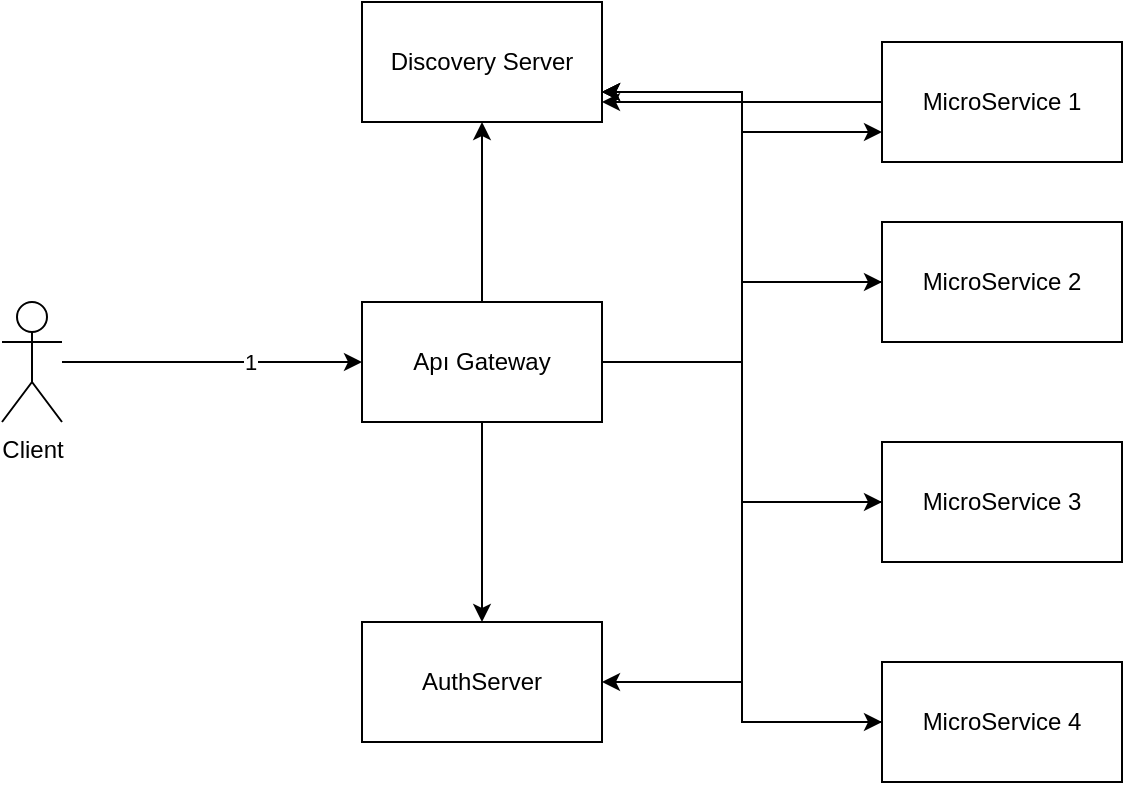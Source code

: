 <mxfile version="20.7.4" type="device"><diagram id="AZKpe_ok_IRK2yjdRJuI" name="Sayfa -1"><mxGraphModel dx="1434" dy="788" grid="1" gridSize="10" guides="1" tooltips="1" connect="1" arrows="1" fold="1" page="1" pageScale="1" pageWidth="827" pageHeight="1169" math="0" shadow="0"><root><mxCell id="0"/><mxCell id="1" parent="0"/><mxCell id="vX0AEayF0f4q2FYsVmhg-3" style="edgeStyle=orthogonalEdgeStyle;rounded=0;orthogonalLoop=1;jettySize=auto;html=1;entryX=0;entryY=0.5;entryDx=0;entryDy=0;" edge="1" parent="1" source="vX0AEayF0f4q2FYsVmhg-1" target="vX0AEayF0f4q2FYsVmhg-2"><mxGeometry relative="1" as="geometry"/></mxCell><mxCell id="vX0AEayF0f4q2FYsVmhg-6" value="1" style="edgeLabel;html=1;align=center;verticalAlign=middle;resizable=0;points=[];" vertex="1" connectable="0" parent="vX0AEayF0f4q2FYsVmhg-3"><mxGeometry x="0.253" relative="1" as="geometry"><mxPoint as="offset"/></mxGeometry></mxCell><mxCell id="vX0AEayF0f4q2FYsVmhg-1" value="Client" style="shape=umlActor;verticalLabelPosition=bottom;verticalAlign=top;html=1;outlineConnect=0;" vertex="1" parent="1"><mxGeometry x="50" y="250" width="30" height="60" as="geometry"/></mxCell><mxCell id="vX0AEayF0f4q2FYsVmhg-5" style="edgeStyle=orthogonalEdgeStyle;rounded=0;orthogonalLoop=1;jettySize=auto;html=1;entryX=0.5;entryY=0;entryDx=0;entryDy=0;" edge="1" parent="1" source="vX0AEayF0f4q2FYsVmhg-2" target="vX0AEayF0f4q2FYsVmhg-4"><mxGeometry relative="1" as="geometry"/></mxCell><mxCell id="vX0AEayF0f4q2FYsVmhg-16" style="edgeStyle=orthogonalEdgeStyle;rounded=0;orthogonalLoop=1;jettySize=auto;html=1;entryX=0.5;entryY=1;entryDx=0;entryDy=0;" edge="1" parent="1" source="vX0AEayF0f4q2FYsVmhg-2" target="vX0AEayF0f4q2FYsVmhg-11"><mxGeometry relative="1" as="geometry"/></mxCell><mxCell id="vX0AEayF0f4q2FYsVmhg-17" style="edgeStyle=orthogonalEdgeStyle;rounded=0;orthogonalLoop=1;jettySize=auto;html=1;entryX=0;entryY=0.75;entryDx=0;entryDy=0;" edge="1" parent="1" source="vX0AEayF0f4q2FYsVmhg-2" target="vX0AEayF0f4q2FYsVmhg-7"><mxGeometry relative="1" as="geometry"/></mxCell><mxCell id="vX0AEayF0f4q2FYsVmhg-18" style="edgeStyle=orthogonalEdgeStyle;rounded=0;orthogonalLoop=1;jettySize=auto;html=1;entryX=0;entryY=0.5;entryDx=0;entryDy=0;" edge="1" parent="1" source="vX0AEayF0f4q2FYsVmhg-2" target="vX0AEayF0f4q2FYsVmhg-8"><mxGeometry relative="1" as="geometry"/></mxCell><mxCell id="vX0AEayF0f4q2FYsVmhg-19" style="edgeStyle=orthogonalEdgeStyle;rounded=0;orthogonalLoop=1;jettySize=auto;html=1;entryX=0;entryY=0.5;entryDx=0;entryDy=0;" edge="1" parent="1" source="vX0AEayF0f4q2FYsVmhg-2" target="vX0AEayF0f4q2FYsVmhg-9"><mxGeometry relative="1" as="geometry"/></mxCell><mxCell id="vX0AEayF0f4q2FYsVmhg-20" style="edgeStyle=orthogonalEdgeStyle;rounded=0;orthogonalLoop=1;jettySize=auto;html=1;entryX=0;entryY=0.5;entryDx=0;entryDy=0;" edge="1" parent="1" source="vX0AEayF0f4q2FYsVmhg-2" target="vX0AEayF0f4q2FYsVmhg-10"><mxGeometry relative="1" as="geometry"/></mxCell><mxCell id="vX0AEayF0f4q2FYsVmhg-2" value="Apı Gateway" style="rounded=0;whiteSpace=wrap;html=1;" vertex="1" parent="1"><mxGeometry x="230" y="250" width="120" height="60" as="geometry"/></mxCell><mxCell id="vX0AEayF0f4q2FYsVmhg-4" value="AuthServer" style="rounded=0;whiteSpace=wrap;html=1;" vertex="1" parent="1"><mxGeometry x="230" y="410" width="120" height="60" as="geometry"/></mxCell><mxCell id="vX0AEayF0f4q2FYsVmhg-12" style="edgeStyle=orthogonalEdgeStyle;rounded=0;orthogonalLoop=1;jettySize=auto;html=1;" edge="1" parent="1" source="vX0AEayF0f4q2FYsVmhg-7"><mxGeometry relative="1" as="geometry"><mxPoint x="350" y="150" as="targetPoint"/></mxGeometry></mxCell><mxCell id="vX0AEayF0f4q2FYsVmhg-21" style="edgeStyle=orthogonalEdgeStyle;rounded=0;orthogonalLoop=1;jettySize=auto;html=1;entryX=1;entryY=0.5;entryDx=0;entryDy=0;" edge="1" parent="1" source="vX0AEayF0f4q2FYsVmhg-7" target="vX0AEayF0f4q2FYsVmhg-4"><mxGeometry relative="1" as="geometry"/></mxCell><mxCell id="vX0AEayF0f4q2FYsVmhg-7" value="MicroService 1" style="rounded=0;whiteSpace=wrap;html=1;" vertex="1" parent="1"><mxGeometry x="490" y="120" width="120" height="60" as="geometry"/></mxCell><mxCell id="vX0AEayF0f4q2FYsVmhg-13" style="edgeStyle=orthogonalEdgeStyle;rounded=0;orthogonalLoop=1;jettySize=auto;html=1;entryX=1;entryY=0.75;entryDx=0;entryDy=0;" edge="1" parent="1" source="vX0AEayF0f4q2FYsVmhg-8" target="vX0AEayF0f4q2FYsVmhg-11"><mxGeometry relative="1" as="geometry"><mxPoint x="360" y="150" as="targetPoint"/></mxGeometry></mxCell><mxCell id="vX0AEayF0f4q2FYsVmhg-8" value="MicroService 2" style="rounded=0;whiteSpace=wrap;html=1;" vertex="1" parent="1"><mxGeometry x="490" y="210" width="120" height="60" as="geometry"/></mxCell><mxCell id="vX0AEayF0f4q2FYsVmhg-14" style="edgeStyle=orthogonalEdgeStyle;rounded=0;orthogonalLoop=1;jettySize=auto;html=1;entryX=1;entryY=0.75;entryDx=0;entryDy=0;" edge="1" parent="1" source="vX0AEayF0f4q2FYsVmhg-9" target="vX0AEayF0f4q2FYsVmhg-11"><mxGeometry relative="1" as="geometry"/></mxCell><mxCell id="vX0AEayF0f4q2FYsVmhg-9" value="MicroService 3" style="rounded=0;whiteSpace=wrap;html=1;" vertex="1" parent="1"><mxGeometry x="490" y="320" width="120" height="60" as="geometry"/></mxCell><mxCell id="vX0AEayF0f4q2FYsVmhg-15" style="edgeStyle=orthogonalEdgeStyle;rounded=0;orthogonalLoop=1;jettySize=auto;html=1;entryX=1;entryY=0.75;entryDx=0;entryDy=0;" edge="1" parent="1" source="vX0AEayF0f4q2FYsVmhg-10" target="vX0AEayF0f4q2FYsVmhg-11"><mxGeometry relative="1" as="geometry"/></mxCell><mxCell id="vX0AEayF0f4q2FYsVmhg-10" value="MicroService 4" style="rounded=0;whiteSpace=wrap;html=1;" vertex="1" parent="1"><mxGeometry x="490" y="430" width="120" height="60" as="geometry"/></mxCell><mxCell id="vX0AEayF0f4q2FYsVmhg-11" value="Discovery Server" style="rounded=0;whiteSpace=wrap;html=1;" vertex="1" parent="1"><mxGeometry x="230" y="100" width="120" height="60" as="geometry"/></mxCell></root></mxGraphModel></diagram></mxfile>